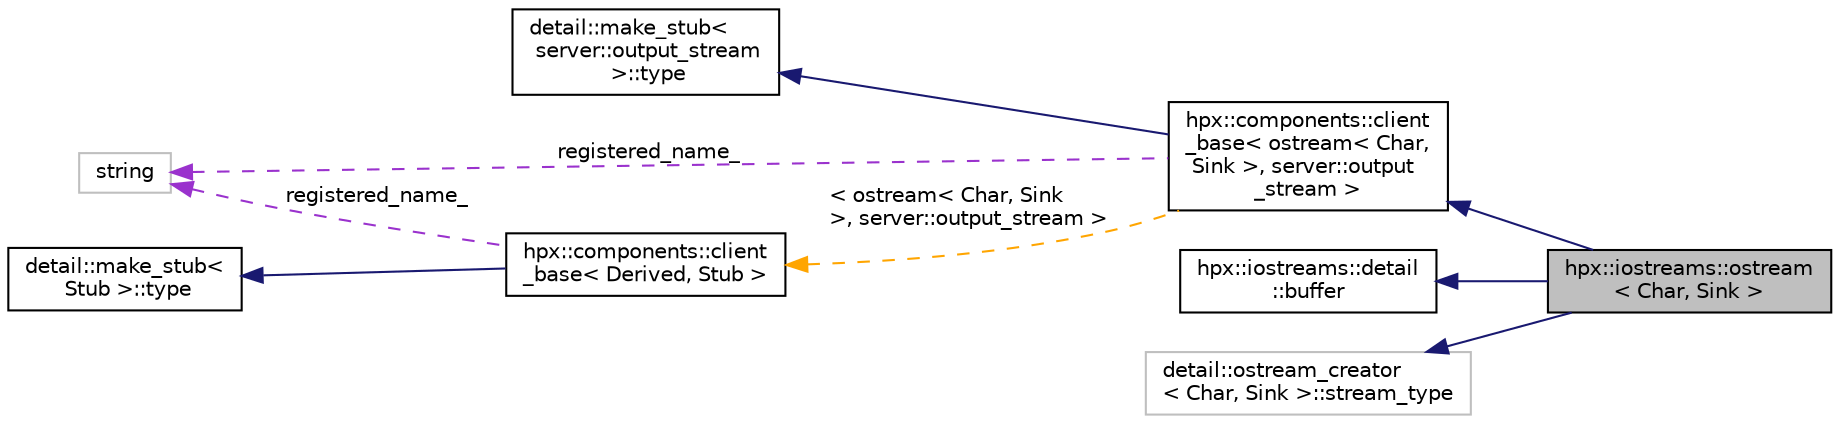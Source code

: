 digraph "hpx::iostreams::ostream&lt; Char, Sink &gt;"
{
  edge [fontname="Helvetica",fontsize="10",labelfontname="Helvetica",labelfontsize="10"];
  node [fontname="Helvetica",fontsize="10",shape=record];
  rankdir="LR";
  Node8 [label="hpx::iostreams::ostream\l\< Char, Sink \>",height=0.2,width=0.4,color="black", fillcolor="grey75", style="filled", fontcolor="black"];
  Node9 -> Node8 [dir="back",color="midnightblue",fontsize="10",style="solid",fontname="Helvetica"];
  Node9 [label="hpx::components::client\l_base\< ostream\< Char,\l Sink \>, server::output\l_stream \>",height=0.2,width=0.4,color="black", fillcolor="white", style="filled",URL="$d9/dad/classhpx_1_1components_1_1client__base.html"];
  Node10 -> Node9 [dir="back",color="midnightblue",fontsize="10",style="solid",fontname="Helvetica"];
  Node10 [label="detail::make_stub\<\l server::output_stream\l  \>::type",height=0.2,width=0.4,color="black", fillcolor="white", style="filled",URL="$de/dfa/structhpx_1_1components_1_1stub__base.html"];
  Node11 -> Node9 [dir="back",color="darkorchid3",fontsize="10",style="dashed",label=" registered_name_" ,fontname="Helvetica"];
  Node11 [label="string",height=0.2,width=0.4,color="grey75", fillcolor="white", style="filled"];
  Node12 -> Node9 [dir="back",color="orange",fontsize="10",style="dashed",label=" \< ostream\< Char, Sink\l \>, server::output_stream \>" ,fontname="Helvetica"];
  Node12 [label="hpx::components::client\l_base\< Derived, Stub \>",height=0.2,width=0.4,color="black", fillcolor="white", style="filled",URL="$d9/dad/classhpx_1_1components_1_1client__base.html"];
  Node13 -> Node12 [dir="back",color="midnightblue",fontsize="10",style="solid",fontname="Helvetica"];
  Node13 [label="detail::make_stub\<\l Stub \>::type",height=0.2,width=0.4,color="black", fillcolor="white", style="filled",URL="$de/dfa/structhpx_1_1components_1_1stub__base.html"];
  Node11 -> Node12 [dir="back",color="darkorchid3",fontsize="10",style="dashed",label=" registered_name_" ,fontname="Helvetica"];
  Node14 -> Node8 [dir="back",color="midnightblue",fontsize="10",style="solid",fontname="Helvetica"];
  Node14 [label="hpx::iostreams::detail\l::buffer",height=0.2,width=0.4,color="black", fillcolor="white", style="filled",URL="$d0/d8a/structhpx_1_1iostreams_1_1detail_1_1buffer.html"];
  Node15 -> Node8 [dir="back",color="midnightblue",fontsize="10",style="solid",fontname="Helvetica"];
  Node15 [label="detail::ostream_creator\l\< Char, Sink \>::stream_type",height=0.2,width=0.4,color="grey75", fillcolor="white", style="filled"];
}
